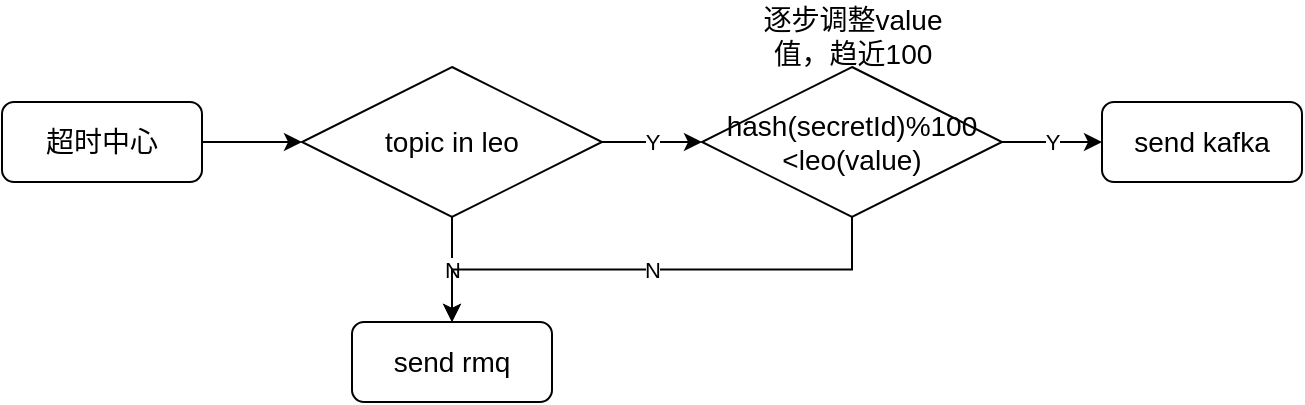<mxfile version="11.1.1" type="github"><diagram id="hLku4_2pbAyY7zUj1JWS" name="Page-1"><mxGraphModel dx="1422" dy="884" grid="1" gridSize="10" guides="1" tooltips="1" connect="1" arrows="1" fold="1" page="1" pageScale="1" pageWidth="827" pageHeight="1169" math="0" shadow="0"><root><mxCell id="0"/><mxCell id="1" parent="0"/><mxCell id="jNEHDybDtIT8cp2NqFF5-96" style="edgeStyle=orthogonalEdgeStyle;rounded=0;orthogonalLoop=1;jettySize=auto;html=1;exitX=1;exitY=0.5;exitDx=0;exitDy=0;entryX=0;entryY=0.5;entryDx=0;entryDy=0;" edge="1" parent="1" source="jNEHDybDtIT8cp2NqFF5-92" target="jNEHDybDtIT8cp2NqFF5-95"><mxGeometry relative="1" as="geometry"/></mxCell><mxCell id="jNEHDybDtIT8cp2NqFF5-92" value="&lt;font style=&quot;font-size: 14px&quot;&gt;超时中心&lt;/font&gt;" style="rounded=1;whiteSpace=wrap;html=1;" vertex="1" parent="1"><mxGeometry x="50" y="120" width="100" height="40" as="geometry"/></mxCell><mxCell id="jNEHDybDtIT8cp2NqFF5-98" value="N" style="edgeStyle=orthogonalEdgeStyle;rounded=0;orthogonalLoop=1;jettySize=auto;html=1;exitX=0.5;exitY=1;exitDx=0;exitDy=0;entryX=0.5;entryY=0;entryDx=0;entryDy=0;" edge="1" parent="1" source="jNEHDybDtIT8cp2NqFF5-95" target="jNEHDybDtIT8cp2NqFF5-97"><mxGeometry relative="1" as="geometry"/></mxCell><mxCell id="jNEHDybDtIT8cp2NqFF5-100" value="Y" style="edgeStyle=orthogonalEdgeStyle;rounded=0;orthogonalLoop=1;jettySize=auto;html=1;exitX=1;exitY=0.5;exitDx=0;exitDy=0;entryX=0;entryY=0.5;entryDx=0;entryDy=0;" edge="1" parent="1" source="jNEHDybDtIT8cp2NqFF5-95" target="jNEHDybDtIT8cp2NqFF5-101"><mxGeometry relative="1" as="geometry"><mxPoint x="400" y="140" as="targetPoint"/></mxGeometry></mxCell><mxCell id="jNEHDybDtIT8cp2NqFF5-95" value="&lt;font style=&quot;font-size: 14px&quot;&gt;topic in leo&lt;/font&gt;" style="rhombus;whiteSpace=wrap;html=1;" vertex="1" parent="1"><mxGeometry x="200" y="102.5" width="150" height="75" as="geometry"/></mxCell><mxCell id="jNEHDybDtIT8cp2NqFF5-97" value="&lt;font style=&quot;font-size: 14px&quot;&gt;send rmq&lt;/font&gt;" style="rounded=1;whiteSpace=wrap;html=1;" vertex="1" parent="1"><mxGeometry x="225" y="230" width="100" height="40" as="geometry"/></mxCell><mxCell id="jNEHDybDtIT8cp2NqFF5-104" value="Y" style="edgeStyle=orthogonalEdgeStyle;rounded=0;orthogonalLoop=1;jettySize=auto;html=1;exitX=1;exitY=0.5;exitDx=0;exitDy=0;entryX=0;entryY=0.5;entryDx=0;entryDy=0;" edge="1" parent="1" source="jNEHDybDtIT8cp2NqFF5-101" target="jNEHDybDtIT8cp2NqFF5-103"><mxGeometry relative="1" as="geometry"/></mxCell><mxCell id="jNEHDybDtIT8cp2NqFF5-105" value="N" style="edgeStyle=orthogonalEdgeStyle;rounded=0;orthogonalLoop=1;jettySize=auto;html=1;exitX=0.5;exitY=1;exitDx=0;exitDy=0;" edge="1" parent="1" source="jNEHDybDtIT8cp2NqFF5-101" target="jNEHDybDtIT8cp2NqFF5-97"><mxGeometry relative="1" as="geometry"/></mxCell><mxCell id="jNEHDybDtIT8cp2NqFF5-101" value="&lt;font style=&quot;font-size: 14px&quot;&gt;hash(secretId)%100&lt;br&gt;&amp;lt;leo(value)&lt;/font&gt;" style="rhombus;whiteSpace=wrap;html=1;" vertex="1" parent="1"><mxGeometry x="400" y="102.5" width="150" height="75" as="geometry"/></mxCell><mxCell id="jNEHDybDtIT8cp2NqFF5-103" value="&lt;font style=&quot;font-size: 14px&quot;&gt;send kafka&lt;/font&gt;" style="rounded=1;whiteSpace=wrap;html=1;" vertex="1" parent="1"><mxGeometry x="600" y="120" width="100" height="40" as="geometry"/></mxCell><mxCell id="jNEHDybDtIT8cp2NqFF5-106" value="&lt;font style=&quot;font-size: 14px&quot;&gt;逐步调整value值，趋近100&lt;/font&gt;" style="text;html=1;strokeColor=none;fillColor=none;align=center;verticalAlign=middle;whiteSpace=wrap;rounded=0;" vertex="1" parent="1"><mxGeometry x="422.5" y="70" width="105" height="33" as="geometry"/></mxCell></root></mxGraphModel></diagram></mxfile>